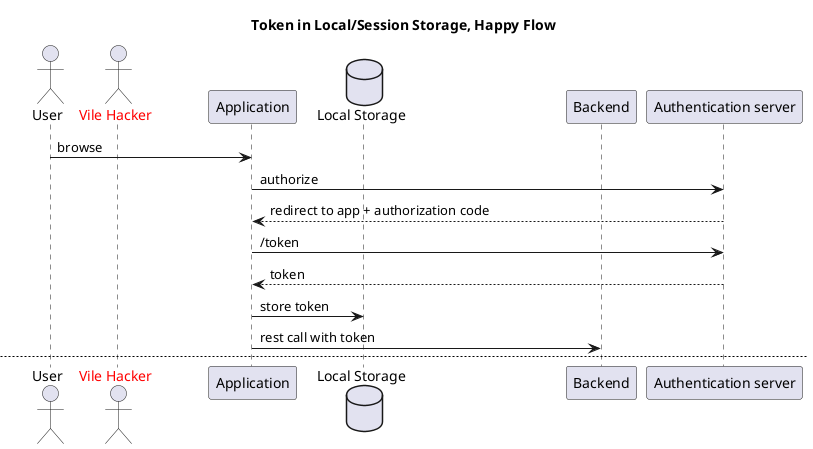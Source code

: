 @startuml
title Token in Local/Session Storage, Happy Flow
actor user as "User"
actor hacker as "<font color=red>Vile Hacker"
participant app as "Application"
database localstorage as "Local Storage"
participant backend as "Backend"
participant authserv as "Authentication server"

user -> app: browse
app -> authserv: authorize
authserv --> app: redirect to app + authorization code
app -> authserv: /token
authserv --> app: token
app -> localstorage: store token
app -> backend: rest call with token

newpage API exploit by XSS
user -> app: browse
hacker [#red]-> app: <font color=red>inject evil code
app -> authserv: authorize
authserv --> app: redirect to app + authorization code
app -> authserv: /token
authserv --> app: token
app -> localstorage: store token
app -> backend: rest call with token
app [#red]-> localstorage: <font color=red>rogue rest call
localstorage [#red]-> backend: <font color=red>☠ ️evil rest call with stolen token  ☠
note across
  Game over ☹
end note

newpage Token Theft with XSS
user -> app: browse
hacker [#red]-> app: <font color=red>inject evil code
app -> authserv: authorize
authserv --> app: redirect to app + authorization code
app -> authserv: /token
authserv --> app: token
app -> localstorage: store token
app [#red]--> hacker: <font color=red>here is your token
app -> backend: rest call with token
hacker [#red]-> backend: <font color=red>☠ ️evil rest call with stolen token  ☠
note across
  Game over ☹
end note
@enduml

